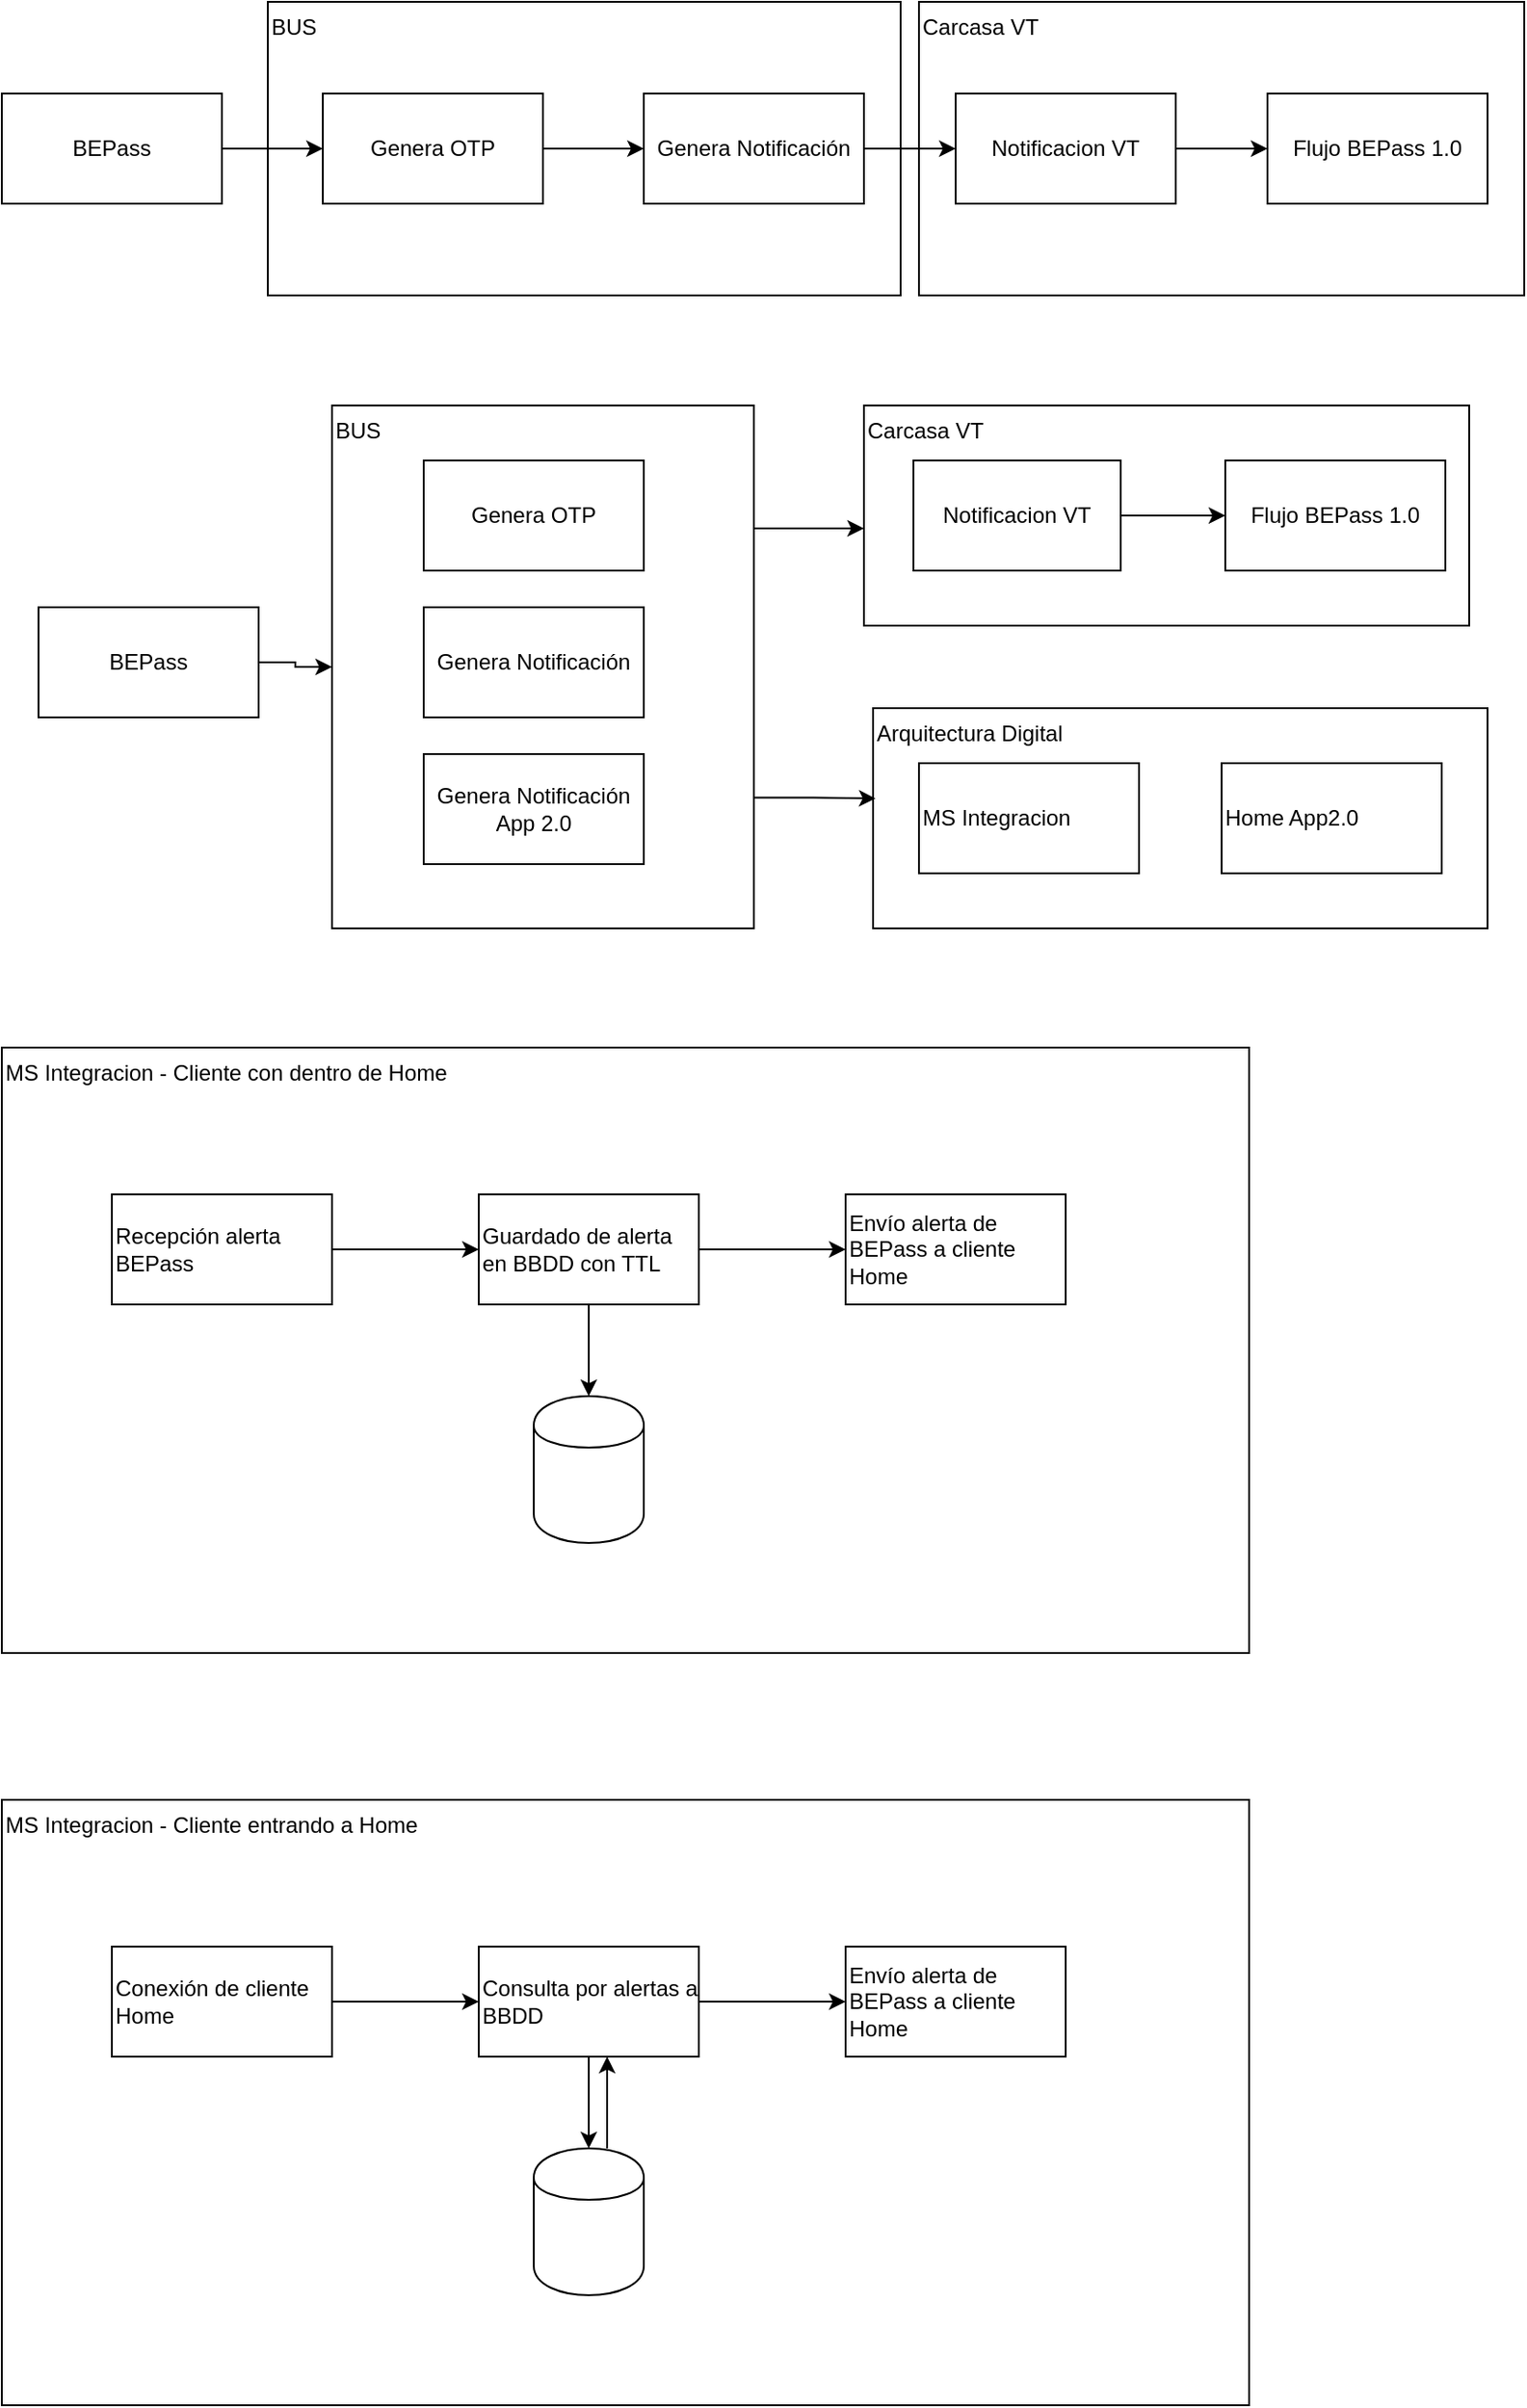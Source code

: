 <mxfile version="10.4.6" type="github"><diagram id="GWCt-82Uq7M_qzExbAB7" name="Page-1"><mxGraphModel dx="1213" dy="837" grid="1" gridSize="10" guides="1" tooltips="1" connect="1" arrows="1" fold="1" page="1" pageScale="1" pageWidth="827" pageHeight="1169" math="0" shadow="0"><root><mxCell id="0"/><mxCell id="1" parent="0"/><mxCell id="oH4FSiqb2ZrB4hHRTXC9-41" value="MS Integracion - Cliente con dentro de Home" style="rounded=0;whiteSpace=wrap;html=1;align=left;verticalAlign=top;" vertex="1" parent="1"><mxGeometry x="40" y="700" width="680" height="330" as="geometry"/></mxCell><mxCell id="oH4FSiqb2ZrB4hHRTXC9-23" value="&lt;div style=&quot;text-align: left&quot;&gt;&lt;span&gt;Carcasa VT&lt;/span&gt;&lt;/div&gt;" style="rounded=0;whiteSpace=wrap;html=1;verticalAlign=top;align=left;" vertex="1" parent="1"><mxGeometry x="510" y="350" width="330" height="120" as="geometry"/></mxCell><mxCell id="oH4FSiqb2ZrB4hHRTXC9-24" value="" style="edgeStyle=orthogonalEdgeStyle;rounded=0;orthogonalLoop=1;jettySize=auto;html=1;" edge="1" parent="1"><mxGeometry relative="1" as="geometry"><mxPoint x="450" y="417" as="sourcePoint"/><mxPoint x="510" y="417" as="targetPoint"/></mxGeometry></mxCell><mxCell id="oH4FSiqb2ZrB4hHRTXC9-21" value="BUS&lt;br&gt;" style="rounded=0;whiteSpace=wrap;html=1;align=left;verticalAlign=top;" vertex="1" parent="1"><mxGeometry x="220" y="350" width="230" height="285" as="geometry"/></mxCell><mxCell id="oH4FSiqb2ZrB4hHRTXC9-16" value="BUS&lt;br&gt;" style="rounded=0;whiteSpace=wrap;html=1;align=left;verticalAlign=top;" vertex="1" parent="1"><mxGeometry x="185" y="130" width="345" height="160" as="geometry"/></mxCell><mxCell id="oH4FSiqb2ZrB4hHRTXC9-15" value="&lt;div style=&quot;text-align: left&quot;&gt;&lt;span&gt;Carcasa VT&lt;/span&gt;&lt;/div&gt;" style="rounded=0;whiteSpace=wrap;html=1;verticalAlign=top;align=left;" vertex="1" parent="1"><mxGeometry x="540" y="130" width="330" height="160" as="geometry"/></mxCell><mxCell id="oH4FSiqb2ZrB4hHRTXC9-8" value="" style="edgeStyle=orthogonalEdgeStyle;rounded=0;orthogonalLoop=1;jettySize=auto;html=1;" edge="1" parent="1" source="oH4FSiqb2ZrB4hHRTXC9-1" target="oH4FSiqb2ZrB4hHRTXC9-3"><mxGeometry relative="1" as="geometry"/></mxCell><mxCell id="oH4FSiqb2ZrB4hHRTXC9-1" value="BEPass" style="rounded=0;whiteSpace=wrap;html=1;" vertex="1" parent="1"><mxGeometry x="40" y="180" width="120" height="60" as="geometry"/></mxCell><mxCell id="oH4FSiqb2ZrB4hHRTXC9-9" value="" style="edgeStyle=orthogonalEdgeStyle;rounded=0;orthogonalLoop=1;jettySize=auto;html=1;" edge="1" parent="1" source="oH4FSiqb2ZrB4hHRTXC9-3" target="oH4FSiqb2ZrB4hHRTXC9-4"><mxGeometry relative="1" as="geometry"/></mxCell><mxCell id="oH4FSiqb2ZrB4hHRTXC9-3" value="Genera OTP&lt;br&gt;" style="rounded=0;whiteSpace=wrap;html=1;" vertex="1" parent="1"><mxGeometry x="215" y="180" width="120" height="60" as="geometry"/></mxCell><mxCell id="oH4FSiqb2ZrB4hHRTXC9-7" value="" style="edgeStyle=orthogonalEdgeStyle;rounded=0;orthogonalLoop=1;jettySize=auto;html=1;" edge="1" parent="1" source="oH4FSiqb2ZrB4hHRTXC9-4" target="oH4FSiqb2ZrB4hHRTXC9-6"><mxGeometry relative="1" as="geometry"/></mxCell><mxCell id="oH4FSiqb2ZrB4hHRTXC9-4" value="Genera Notificación" style="rounded=0;whiteSpace=wrap;html=1;" vertex="1" parent="1"><mxGeometry x="390" y="180" width="120" height="60" as="geometry"/></mxCell><mxCell id="oH4FSiqb2ZrB4hHRTXC9-11" value="" style="edgeStyle=orthogonalEdgeStyle;rounded=0;orthogonalLoop=1;jettySize=auto;html=1;" edge="1" parent="1" source="oH4FSiqb2ZrB4hHRTXC9-6" target="oH4FSiqb2ZrB4hHRTXC9-10"><mxGeometry relative="1" as="geometry"/></mxCell><mxCell id="oH4FSiqb2ZrB4hHRTXC9-6" value="Notificacion VT" style="rounded=0;whiteSpace=wrap;html=1;" vertex="1" parent="1"><mxGeometry x="560" y="180" width="120" height="60" as="geometry"/></mxCell><mxCell id="oH4FSiqb2ZrB4hHRTXC9-10" value="Flujo BEPass 1.0&lt;br&gt;" style="rounded=0;whiteSpace=wrap;html=1;" vertex="1" parent="1"><mxGeometry x="730" y="180" width="120" height="60" as="geometry"/></mxCell><mxCell id="oH4FSiqb2ZrB4hHRTXC9-22" value="" style="edgeStyle=orthogonalEdgeStyle;rounded=0;orthogonalLoop=1;jettySize=auto;html=1;" edge="1" parent="1" source="oH4FSiqb2ZrB4hHRTXC9-12" target="oH4FSiqb2ZrB4hHRTXC9-21"><mxGeometry relative="1" as="geometry"/></mxCell><mxCell id="oH4FSiqb2ZrB4hHRTXC9-12" value="BEPass" style="rounded=0;whiteSpace=wrap;html=1;" vertex="1" parent="1"><mxGeometry x="60" y="460" width="120" height="60" as="geometry"/></mxCell><mxCell id="oH4FSiqb2ZrB4hHRTXC9-13" value="Genera OTP" style="rounded=0;whiteSpace=wrap;html=1;" vertex="1" parent="1"><mxGeometry x="270" y="380" width="120" height="60" as="geometry"/></mxCell><mxCell id="oH4FSiqb2ZrB4hHRTXC9-17" value="Genera Notificación" style="rounded=0;whiteSpace=wrap;html=1;" vertex="1" parent="1"><mxGeometry x="270" y="460" width="120" height="60" as="geometry"/></mxCell><mxCell id="oH4FSiqb2ZrB4hHRTXC9-19" value="Genera Notificación App 2.0" style="rounded=0;whiteSpace=wrap;html=1;" vertex="1" parent="1"><mxGeometry x="270" y="540" width="120" height="60" as="geometry"/></mxCell><mxCell id="oH4FSiqb2ZrB4hHRTXC9-27" value="Notificacion VT" style="rounded=0;whiteSpace=wrap;html=1;" vertex="1" parent="1"><mxGeometry x="537" y="380" width="113" height="60" as="geometry"/></mxCell><mxCell id="oH4FSiqb2ZrB4hHRTXC9-28" value="Flujo BEPass 1.0&lt;br&gt;" style="rounded=0;whiteSpace=wrap;html=1;" vertex="1" parent="1"><mxGeometry x="707" y="380" width="120" height="60" as="geometry"/></mxCell><mxCell id="oH4FSiqb2ZrB4hHRTXC9-29" value="" style="edgeStyle=orthogonalEdgeStyle;rounded=0;orthogonalLoop=1;jettySize=auto;html=1;exitX=1;exitY=0.5;exitDx=0;exitDy=0;entryX=0;entryY=0.5;entryDx=0;entryDy=0;" edge="1" parent="1" source="oH4FSiqb2ZrB4hHRTXC9-27" target="oH4FSiqb2ZrB4hHRTXC9-28"><mxGeometry relative="1" as="geometry"><mxPoint x="690" y="220" as="sourcePoint"/><mxPoint x="700" y="410" as="targetPoint"/></mxGeometry></mxCell><mxCell id="oH4FSiqb2ZrB4hHRTXC9-30" value="&lt;div style=&quot;text-align: left&quot;&gt;&lt;span&gt;Arquitectura Digital&lt;/span&gt;&lt;/div&gt;" style="rounded=0;whiteSpace=wrap;html=1;verticalAlign=top;align=left;" vertex="1" parent="1"><mxGeometry x="515" y="515" width="335" height="120" as="geometry"/></mxCell><mxCell id="oH4FSiqb2ZrB4hHRTXC9-31" value="" style="edgeStyle=orthogonalEdgeStyle;rounded=0;orthogonalLoop=1;jettySize=auto;html=1;exitX=1;exitY=0.75;exitDx=0;exitDy=0;entryX=0.004;entryY=0.41;entryDx=0;entryDy=0;entryPerimeter=0;" edge="1" parent="1" source="oH4FSiqb2ZrB4hHRTXC9-21" target="oH4FSiqb2ZrB4hHRTXC9-30"><mxGeometry relative="1" as="geometry"><mxPoint x="460.0" y="427" as="sourcePoint"/><mxPoint x="520.0" y="427" as="targetPoint"/></mxGeometry></mxCell><mxCell id="oH4FSiqb2ZrB4hHRTXC9-32" value="MS Integracion" style="rounded=0;whiteSpace=wrap;html=1;align=left;" vertex="1" parent="1"><mxGeometry x="540" y="545" width="120" height="60" as="geometry"/></mxCell><mxCell id="oH4FSiqb2ZrB4hHRTXC9-33" value="Home App2.0" style="rounded=0;whiteSpace=wrap;html=1;align=left;" vertex="1" parent="1"><mxGeometry x="705" y="545" width="120" height="60" as="geometry"/></mxCell><mxCell id="oH4FSiqb2ZrB4hHRTXC9-36" value="" style="edgeStyle=orthogonalEdgeStyle;rounded=0;orthogonalLoop=1;jettySize=auto;html=1;" edge="1" parent="1" source="oH4FSiqb2ZrB4hHRTXC9-34" target="oH4FSiqb2ZrB4hHRTXC9-35"><mxGeometry relative="1" as="geometry"/></mxCell><mxCell id="oH4FSiqb2ZrB4hHRTXC9-34" value="Recepción alerta BEPass" style="rounded=0;whiteSpace=wrap;html=1;align=left;" vertex="1" parent="1"><mxGeometry x="100" y="780" width="120" height="60" as="geometry"/></mxCell><mxCell id="oH4FSiqb2ZrB4hHRTXC9-38" value="" style="edgeStyle=orthogonalEdgeStyle;rounded=0;orthogonalLoop=1;jettySize=auto;html=1;" edge="1" parent="1" source="oH4FSiqb2ZrB4hHRTXC9-35" target="oH4FSiqb2ZrB4hHRTXC9-37"><mxGeometry relative="1" as="geometry"/></mxCell><mxCell id="oH4FSiqb2ZrB4hHRTXC9-40" value="" style="edgeStyle=orthogonalEdgeStyle;rounded=0;orthogonalLoop=1;jettySize=auto;html=1;" edge="1" parent="1" source="oH4FSiqb2ZrB4hHRTXC9-35" target="oH4FSiqb2ZrB4hHRTXC9-39"><mxGeometry relative="1" as="geometry"/></mxCell><mxCell id="oH4FSiqb2ZrB4hHRTXC9-35" value="Guardado de alerta en BBDD con TTL" style="rounded=0;whiteSpace=wrap;html=1;align=left;" vertex="1" parent="1"><mxGeometry x="300" y="780" width="120" height="60" as="geometry"/></mxCell><mxCell id="oH4FSiqb2ZrB4hHRTXC9-39" value="Envío alerta de BEPass a cliente Home" style="rounded=0;whiteSpace=wrap;html=1;align=left;" vertex="1" parent="1"><mxGeometry x="500" y="780" width="120" height="60" as="geometry"/></mxCell><mxCell id="oH4FSiqb2ZrB4hHRTXC9-37" value="" style="shape=cylinder;whiteSpace=wrap;html=1;boundedLbl=1;backgroundOutline=1;align=left;" vertex="1" parent="1"><mxGeometry x="330" y="890" width="60" height="80" as="geometry"/></mxCell><mxCell id="oH4FSiqb2ZrB4hHRTXC9-42" value="MS Integracion - Cliente entrando a Home" style="rounded=0;whiteSpace=wrap;html=1;align=left;verticalAlign=top;" vertex="1" parent="1"><mxGeometry x="40" y="1110" width="680" height="330" as="geometry"/></mxCell><mxCell id="oH4FSiqb2ZrB4hHRTXC9-43" value="" style="edgeStyle=orthogonalEdgeStyle;rounded=0;orthogonalLoop=1;jettySize=auto;html=1;" edge="1" parent="1" source="oH4FSiqb2ZrB4hHRTXC9-44" target="oH4FSiqb2ZrB4hHRTXC9-47"><mxGeometry relative="1" as="geometry"/></mxCell><mxCell id="oH4FSiqb2ZrB4hHRTXC9-44" value="Conexión de cliente Home" style="rounded=0;whiteSpace=wrap;html=1;align=left;" vertex="1" parent="1"><mxGeometry x="100" y="1190" width="120" height="60" as="geometry"/></mxCell><mxCell id="oH4FSiqb2ZrB4hHRTXC9-45" value="" style="edgeStyle=orthogonalEdgeStyle;rounded=0;orthogonalLoop=1;jettySize=auto;html=1;" edge="1" parent="1" source="oH4FSiqb2ZrB4hHRTXC9-47" target="oH4FSiqb2ZrB4hHRTXC9-49"><mxGeometry relative="1" as="geometry"/></mxCell><mxCell id="oH4FSiqb2ZrB4hHRTXC9-46" value="" style="edgeStyle=orthogonalEdgeStyle;rounded=0;orthogonalLoop=1;jettySize=auto;html=1;" edge="1" parent="1" source="oH4FSiqb2ZrB4hHRTXC9-47" target="oH4FSiqb2ZrB4hHRTXC9-48"><mxGeometry relative="1" as="geometry"/></mxCell><mxCell id="oH4FSiqb2ZrB4hHRTXC9-47" value="Consulta por alertas a BBDD" style="rounded=0;whiteSpace=wrap;html=1;align=left;" vertex="1" parent="1"><mxGeometry x="300" y="1190" width="120" height="60" as="geometry"/></mxCell><mxCell id="oH4FSiqb2ZrB4hHRTXC9-48" value="Envío alerta de BEPass a cliente Home" style="rounded=0;whiteSpace=wrap;html=1;align=left;" vertex="1" parent="1"><mxGeometry x="500" y="1190" width="120" height="60" as="geometry"/></mxCell><mxCell id="oH4FSiqb2ZrB4hHRTXC9-49" value="" style="shape=cylinder;whiteSpace=wrap;html=1;boundedLbl=1;backgroundOutline=1;align=left;" vertex="1" parent="1"><mxGeometry x="330" y="1300" width="60" height="80" as="geometry"/></mxCell><mxCell id="oH4FSiqb2ZrB4hHRTXC9-50" value="" style="edgeStyle=orthogonalEdgeStyle;rounded=0;orthogonalLoop=1;jettySize=auto;html=1;" edge="1" parent="1"><mxGeometry relative="1" as="geometry"><mxPoint x="370.0" y="1300" as="sourcePoint"/><mxPoint x="370.0" y="1250" as="targetPoint"/><Array as="points"><mxPoint x="370" y="1260"/><mxPoint x="370" y="1260"/></Array></mxGeometry></mxCell></root></mxGraphModel></diagram></mxfile>